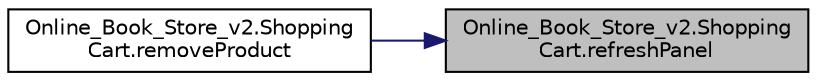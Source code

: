digraph "Online_Book_Store_v2.ShoppingCart.refreshPanel"
{
 // LATEX_PDF_SIZE
  edge [fontname="Helvetica",fontsize="10",labelfontname="Helvetica",labelfontsize="10"];
  node [fontname="Helvetica",fontsize="10",shape=record];
  rankdir="RL";
  Node1 [label="Online_Book_Store_v2.Shopping\lCart.refreshPanel",height=0.2,width=0.4,color="black", fillcolor="grey75", style="filled", fontcolor="black",tooltip="Refreshes the Panel"];
  Node1 -> Node2 [dir="back",color="midnightblue",fontsize="10",style="solid",fontname="Helvetica"];
  Node2 [label="Online_Book_Store_v2.Shopping\lCart.removeProduct",height=0.2,width=0.4,color="black", fillcolor="white", style="filled",URL="$class_online___book___store__v2_1_1_shopping_cart.html#a66ec6d8bf7f318f0b47ae739a3752904",tooltip="Deletes product from list"];
}
